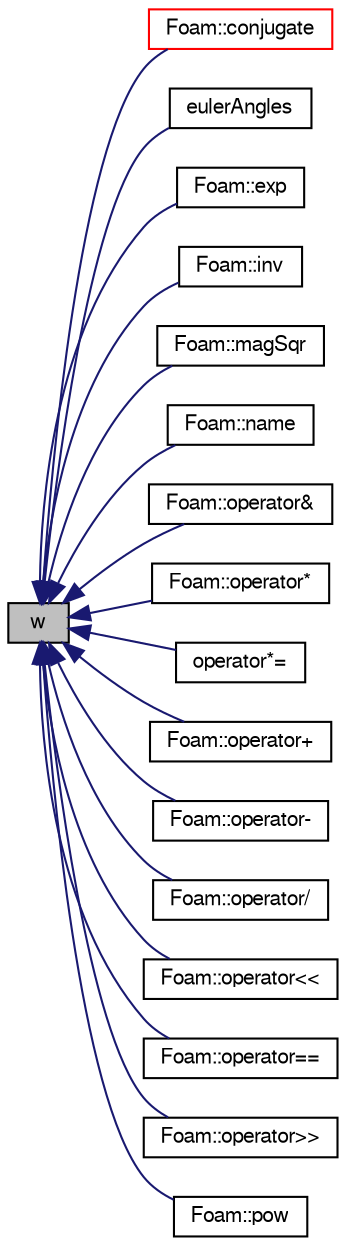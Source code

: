 digraph "w"
{
  bgcolor="transparent";
  edge [fontname="FreeSans",fontsize="10",labelfontname="FreeSans",labelfontsize="10"];
  node [fontname="FreeSans",fontsize="10",shape=record];
  rankdir="LR";
  Node1 [label="w",height=0.2,width=0.4,color="black", fillcolor="grey75", style="filled" fontcolor="black"];
  Node1 -> Node2 [dir="back",color="midnightblue",fontsize="10",style="solid",fontname="FreeSans"];
  Node2 [label="Foam::conjugate",height=0.2,width=0.4,color="red",URL="$a10237.html#ad09d60e9d059b4444d1c703dd7f19ea5",tooltip="Return the conjugate of the given quaternion. "];
  Node1 -> Node3 [dir="back",color="midnightblue",fontsize="10",style="solid",fontname="FreeSans"];
  Node3 [label="eulerAngles",height=0.2,width=0.4,color="black",URL="$a01993.html#a72316836db2a6ee1985e7cf7c54bc2ce",tooltip="Return a vector of euler angles (rotations in radians about. "];
  Node1 -> Node4 [dir="back",color="midnightblue",fontsize="10",style="solid",fontname="FreeSans"];
  Node4 [label="Foam::exp",height=0.2,width=0.4,color="black",URL="$a10237.html#a733c206623204e615acf6b84cd41b911",tooltip="Exponent of a quaternion. "];
  Node1 -> Node5 [dir="back",color="midnightblue",fontsize="10",style="solid",fontname="FreeSans"];
  Node5 [label="Foam::inv",height=0.2,width=0.4,color="black",URL="$a10237.html#a0309a86559573a27aeb5a706f9fe7b02",tooltip="Return the inverse of the given quaternion. "];
  Node1 -> Node6 [dir="back",color="midnightblue",fontsize="10",style="solid",fontname="FreeSans"];
  Node6 [label="Foam::magSqr",height=0.2,width=0.4,color="black",URL="$a10237.html#a79fff2d5f6b6ad747d1e857a91871714"];
  Node1 -> Node7 [dir="back",color="midnightblue",fontsize="10",style="solid",fontname="FreeSans"];
  Node7 [label="Foam::name",height=0.2,width=0.4,color="black",URL="$a10237.html#a4450437b1718a3a13fafc63a525e7ce3",tooltip="Return a string representation of a quaternion. "];
  Node1 -> Node8 [dir="back",color="midnightblue",fontsize="10",style="solid",fontname="FreeSans"];
  Node8 [label="Foam::operator&",height=0.2,width=0.4,color="black",URL="$a10237.html#a9e6e079402fabe202dd3ef3c01e33d2f"];
  Node1 -> Node9 [dir="back",color="midnightblue",fontsize="10",style="solid",fontname="FreeSans"];
  Node9 [label="Foam::operator*",height=0.2,width=0.4,color="black",URL="$a10237.html#a1a97802e4a7d20b0101b21b94baec802"];
  Node1 -> Node10 [dir="back",color="midnightblue",fontsize="10",style="solid",fontname="FreeSans"];
  Node10 [label="operator*=",height=0.2,width=0.4,color="black",URL="$a01993.html#a8627cfb3833e85a679dcfbeacb13c5b3"];
  Node1 -> Node11 [dir="back",color="midnightblue",fontsize="10",style="solid",fontname="FreeSans"];
  Node11 [label="Foam::operator+",height=0.2,width=0.4,color="black",URL="$a10237.html#a46c9cab4fef0262c77e300ac44182fc7"];
  Node1 -> Node12 [dir="back",color="midnightblue",fontsize="10",style="solid",fontname="FreeSans"];
  Node12 [label="Foam::operator-",height=0.2,width=0.4,color="black",URL="$a10237.html#a94fd88bca6e309854ca0ed64fd00e704"];
  Node1 -> Node13 [dir="back",color="midnightblue",fontsize="10",style="solid",fontname="FreeSans"];
  Node13 [label="Foam::operator/",height=0.2,width=0.4,color="black",URL="$a10237.html#a0932249ae3d87d3601be0b57a117bfff"];
  Node1 -> Node14 [dir="back",color="midnightblue",fontsize="10",style="solid",fontname="FreeSans"];
  Node14 [label="Foam::operator\<\<",height=0.2,width=0.4,color="black",URL="$a10237.html#a003e5f26ff4e9ffeccd2a7b20c29a652"];
  Node1 -> Node15 [dir="back",color="midnightblue",fontsize="10",style="solid",fontname="FreeSans"];
  Node15 [label="Foam::operator==",height=0.2,width=0.4,color="black",URL="$a10237.html#a8e02206e54fe065ca7085cc02bad260b"];
  Node1 -> Node16 [dir="back",color="midnightblue",fontsize="10",style="solid",fontname="FreeSans"];
  Node16 [label="Foam::operator\>\>",height=0.2,width=0.4,color="black",URL="$a10237.html#a15eae71511e774e10007c7275425a944"];
  Node1 -> Node17 [dir="back",color="midnightblue",fontsize="10",style="solid",fontname="FreeSans"];
  Node17 [label="Foam::pow",height=0.2,width=0.4,color="black",URL="$a10237.html#ad204fcf4c745d7611215c46831dc9aad",tooltip="Power of a quaternion. "];
}
